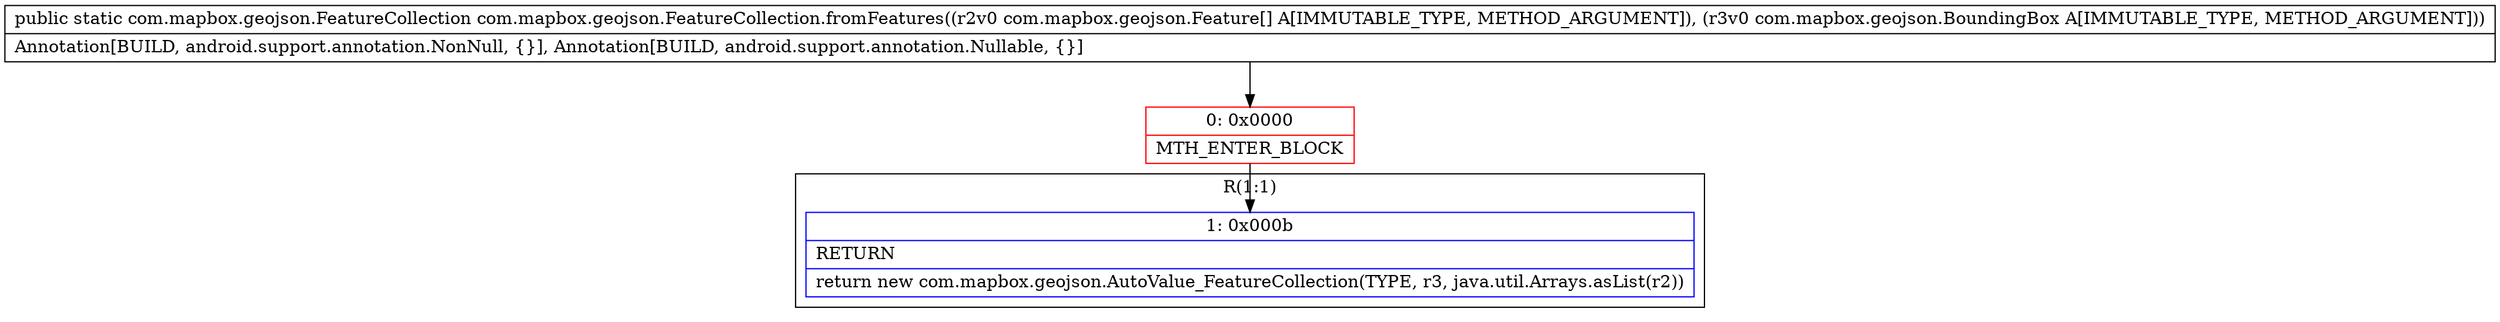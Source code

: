 digraph "CFG forcom.mapbox.geojson.FeatureCollection.fromFeatures([Lcom\/mapbox\/geojson\/Feature;Lcom\/mapbox\/geojson\/BoundingBox;)Lcom\/mapbox\/geojson\/FeatureCollection;" {
subgraph cluster_Region_389599368 {
label = "R(1:1)";
node [shape=record,color=blue];
Node_1 [shape=record,label="{1\:\ 0x000b|RETURN\l|return new com.mapbox.geojson.AutoValue_FeatureCollection(TYPE, r3, java.util.Arrays.asList(r2))\l}"];
}
Node_0 [shape=record,color=red,label="{0\:\ 0x0000|MTH_ENTER_BLOCK\l}"];
MethodNode[shape=record,label="{public static com.mapbox.geojson.FeatureCollection com.mapbox.geojson.FeatureCollection.fromFeatures((r2v0 com.mapbox.geojson.Feature[] A[IMMUTABLE_TYPE, METHOD_ARGUMENT]), (r3v0 com.mapbox.geojson.BoundingBox A[IMMUTABLE_TYPE, METHOD_ARGUMENT]))  | Annotation[BUILD, android.support.annotation.NonNull, \{\}], Annotation[BUILD, android.support.annotation.Nullable, \{\}]\l}"];
MethodNode -> Node_0;
Node_0 -> Node_1;
}

